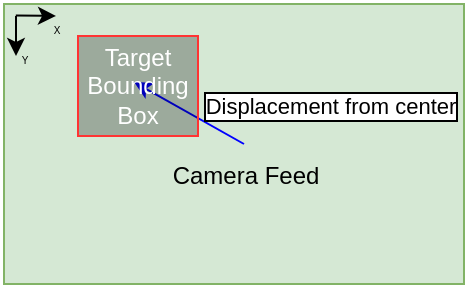 <mxfile version="14.6.6" type="github">
  <diagram id="8fE2BSoT9wLF0G8EXLlE" name="Page-1">
    <mxGraphModel dx="414" dy="320" grid="1" gridSize="10" guides="1" tooltips="1" connect="1" arrows="1" fold="1" page="1" pageScale="1" pageWidth="850" pageHeight="1100" math="0" shadow="0">
      <root>
        <mxCell id="0" />
        <mxCell id="1" parent="0" />
        <mxCell id="Uhzf3P1HemlspE8KU_p1-1" value="Camera Feed" style="rounded=0;whiteSpace=wrap;html=1;fillColor=#d5e8d4;strokeColor=#82b366;spacingLeft=12;spacingBottom=0;spacingTop=32;" vertex="1" parent="1">
          <mxGeometry x="250" y="240" width="230" height="140" as="geometry" />
        </mxCell>
        <mxCell id="Uhzf3P1HemlspE8KU_p1-3" value="" style="endArrow=classic;html=1;strokeColor=#0000FF;fillColor=#0000FF66;endWidth=4.571;entryX=0.467;entryY=0.46;entryDx=0;entryDy=0;entryPerimeter=0;" edge="1" parent="1" target="Uhzf3P1HemlspE8KU_p1-2">
          <mxGeometry width="50" height="50" relative="1" as="geometry">
            <mxPoint x="370" y="310" as="sourcePoint" />
            <mxPoint x="310" y="275" as="targetPoint" />
          </mxGeometry>
        </mxCell>
        <mxCell id="Uhzf3P1HemlspE8KU_p1-4" value="&lt;font color=&quot;#000000&quot;&gt;Displacement from center&lt;/font&gt;" style="edgeLabel;html=1;align=center;verticalAlign=middle;resizable=0;points=[];fontColor=#FFFFFF;labelBorderColor=#000000;" vertex="1" connectable="0" parent="Uhzf3P1HemlspE8KU_p1-3">
          <mxGeometry x="-0.545" y="1" relative="1" as="geometry">
            <mxPoint x="56" y="-13" as="offset" />
          </mxGeometry>
        </mxCell>
        <mxCell id="Uhzf3P1HemlspE8KU_p1-2" value="Target Bounding Box" style="rounded=0;whiteSpace=wrap;html=1;strokeColor=#FF3333;fontColor=#FFFFFF;fillColor=#00000044;" vertex="1" parent="1">
          <mxGeometry x="287" y="256" width="60" height="50" as="geometry" />
        </mxCell>
        <mxCell id="Uhzf3P1HemlspE8KU_p1-5" value="" style="endArrow=classic;html=1;fontColor=#FFFFFF;fillColor=#0000FF66;exitX=0.043;exitY=0.041;exitDx=0;exitDy=0;exitPerimeter=0;" edge="1" parent="1">
          <mxGeometry width="50" height="50" relative="1" as="geometry">
            <mxPoint x="255.89" y="245.74" as="sourcePoint" />
            <mxPoint x="276" y="246" as="targetPoint" />
          </mxGeometry>
        </mxCell>
        <mxCell id="Uhzf3P1HemlspE8KU_p1-7" value="&lt;font color=&quot;#000000&quot; style=&quot;font-size: 5px;&quot;&gt;X&lt;/font&gt;" style="edgeLabel;html=1;align=center;verticalAlign=middle;resizable=0;points=[];fontColor=#FFFFFF;labelBackgroundColor=none;fontSize=5;" vertex="1" connectable="0" parent="Uhzf3P1HemlspE8KU_p1-5">
          <mxGeometry x="0.443" relative="1" as="geometry">
            <mxPoint x="5" y="6" as="offset" />
          </mxGeometry>
        </mxCell>
        <mxCell id="Uhzf3P1HemlspE8KU_p1-6" value="" style="endArrow=classic;html=1;fontColor=#FFFFFF;fillColor=#0000FF66;" edge="1" parent="1">
          <mxGeometry width="50" height="50" relative="1" as="geometry">
            <mxPoint x="256" y="246" as="sourcePoint" />
            <mxPoint x="256" y="266" as="targetPoint" />
          </mxGeometry>
        </mxCell>
        <mxCell id="Uhzf3P1HemlspE8KU_p1-8" value="Y" style="edgeLabel;html=1;align=center;verticalAlign=middle;resizable=0;points=[];fontSize=5;labelBackgroundColor=none;" vertex="1" connectable="0" parent="Uhzf3P1HemlspE8KU_p1-6">
          <mxGeometry x="0.64" y="1" relative="1" as="geometry">
            <mxPoint x="3" y="4" as="offset" />
          </mxGeometry>
        </mxCell>
      </root>
    </mxGraphModel>
  </diagram>
</mxfile>
